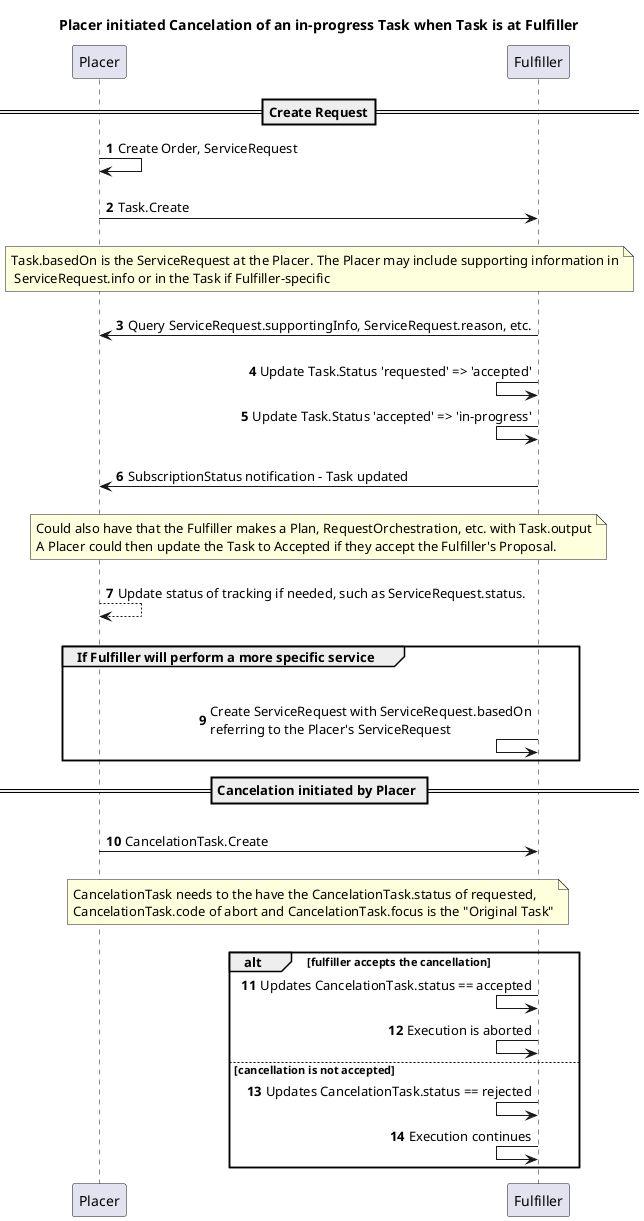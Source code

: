 @startuml
skinparam svgDimensionStyle true
title Placer initiated Cancelation of an in-progress Task when Task is at Fulfiller

autonumber

==Create Request==
Placer -> Placer: Create Order, ServiceRequest
||15||
Placer -> Fulfiller: Task.Create
||15||
note over Placer, Fulfiller: Task.basedOn is the ServiceRequest at the Placer. The Placer may include supporting information in\n ServiceRequest.info or in the Task if Fulfiller-specific
||15||
Fulfiller -> Placer: Query ServiceRequest.supportingInfo, ServiceRequest.reason, etc.
||15||
Fulfiller <- Fulfiller: Update Task.Status 'requested' => 'accepted'
Fulfiller <- Fulfiller: Update Task.Status 'accepted' => 'in-progress'
||15||
Fulfiller -> Placer: SubscriptionStatus notification - Task updated
||15||
note over Placer, Fulfiller: Could also have that the Fulfiller makes a Plan, RequestOrchestration, etc. with Task.output\nA Placer could then update the Task to Accepted if they accept the Fulfiller's Proposal.
||15||
Placer --> Placer: Update status of tracking if needed, such as ServiceRequest.status. 
||15||
group If Fulfiller will perform a more specific service
    Fulfiller -[hidden]> Placer:
    Fulfiller <- Fulfiller: Create ServiceRequest with ServiceRequest.basedOn\nreferring to the Placer's ServiceRequest
end


==Cancelation initiated by Placer ==
||15||
Placer -> Fulfiller: CancelationTask.Create
||15||
note over Placer, Fulfiller
CancelationTask needs to the have the CancelationTask.status of requested,
CancelationTask.code of abort and CancelationTask.focus is the "Original Task"
end note
||15||	

alt fulfiller accepts the cancellation
    Fulfiller <- Fulfiller: Updates CancelationTask.status == accepted
	Fulfiller  <- Fulfiller: Execution is aborted
else cancellation is not accepted
	Fulfiller <- Fulfiller: Updates CancelationTask.status == rejected
	Fulfiller  <- Fulfiller: Execution continues
end


@enduml
